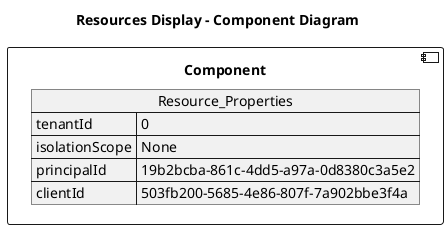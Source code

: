 @startuml

title Resources Display - Component Diagram

component Component {

json  Resource_Properties {
  "tenantId": "0",
  "isolationScope": "None",
  "principalId": "19b2bcba-861c-4dd5-a97a-0d8380c3a5e2",
  "clientId": "503fb200-5685-4e86-807f-7a902bbe3f4a"
}
}
@enduml
